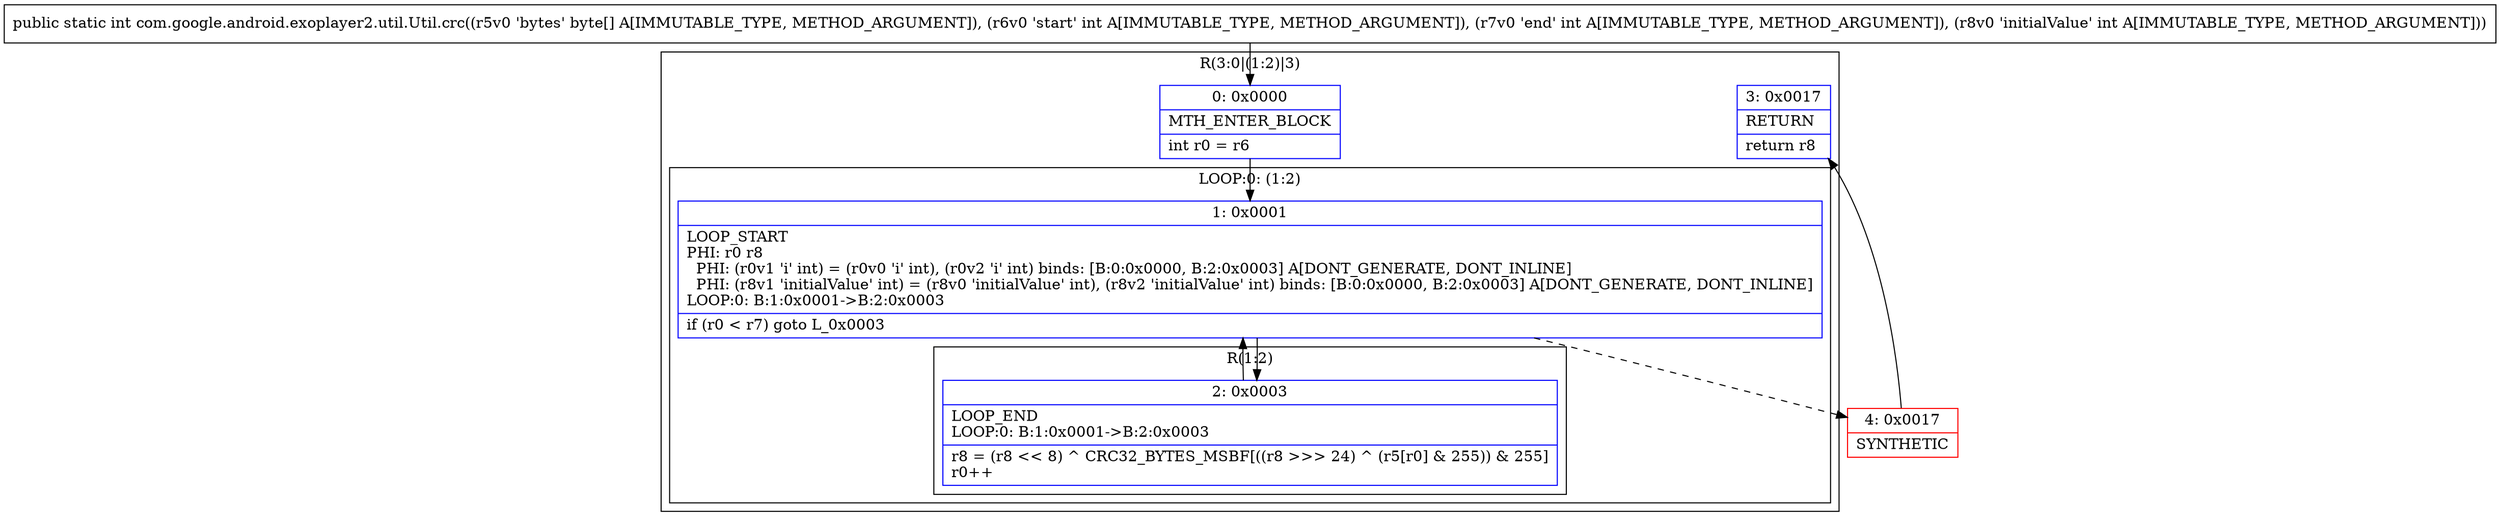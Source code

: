 digraph "CFG forcom.google.android.exoplayer2.util.Util.crc([BIII)I" {
subgraph cluster_Region_861959820 {
label = "R(3:0|(1:2)|3)";
node [shape=record,color=blue];
Node_0 [shape=record,label="{0\:\ 0x0000|MTH_ENTER_BLOCK\l|int r0 = r6\l}"];
subgraph cluster_LoopRegion_515193264 {
label = "LOOP:0: (1:2)";
node [shape=record,color=blue];
Node_1 [shape=record,label="{1\:\ 0x0001|LOOP_START\lPHI: r0 r8 \l  PHI: (r0v1 'i' int) = (r0v0 'i' int), (r0v2 'i' int) binds: [B:0:0x0000, B:2:0x0003] A[DONT_GENERATE, DONT_INLINE]\l  PHI: (r8v1 'initialValue' int) = (r8v0 'initialValue' int), (r8v2 'initialValue' int) binds: [B:0:0x0000, B:2:0x0003] A[DONT_GENERATE, DONT_INLINE]\lLOOP:0: B:1:0x0001\-\>B:2:0x0003\l|if (r0 \< r7) goto L_0x0003\l}"];
subgraph cluster_Region_1157554157 {
label = "R(1:2)";
node [shape=record,color=blue];
Node_2 [shape=record,label="{2\:\ 0x0003|LOOP_END\lLOOP:0: B:1:0x0001\-\>B:2:0x0003\l|r8 = (r8 \<\< 8) ^ CRC32_BYTES_MSBF[((r8 \>\>\> 24) ^ (r5[r0] & 255)) & 255]\lr0++\l}"];
}
}
Node_3 [shape=record,label="{3\:\ 0x0017|RETURN\l|return r8\l}"];
}
Node_4 [shape=record,color=red,label="{4\:\ 0x0017|SYNTHETIC\l}"];
MethodNode[shape=record,label="{public static int com.google.android.exoplayer2.util.Util.crc((r5v0 'bytes' byte[] A[IMMUTABLE_TYPE, METHOD_ARGUMENT]), (r6v0 'start' int A[IMMUTABLE_TYPE, METHOD_ARGUMENT]), (r7v0 'end' int A[IMMUTABLE_TYPE, METHOD_ARGUMENT]), (r8v0 'initialValue' int A[IMMUTABLE_TYPE, METHOD_ARGUMENT])) }"];
MethodNode -> Node_0;
Node_0 -> Node_1;
Node_1 -> Node_2;
Node_1 -> Node_4[style=dashed];
Node_2 -> Node_1;
Node_4 -> Node_3;
}

